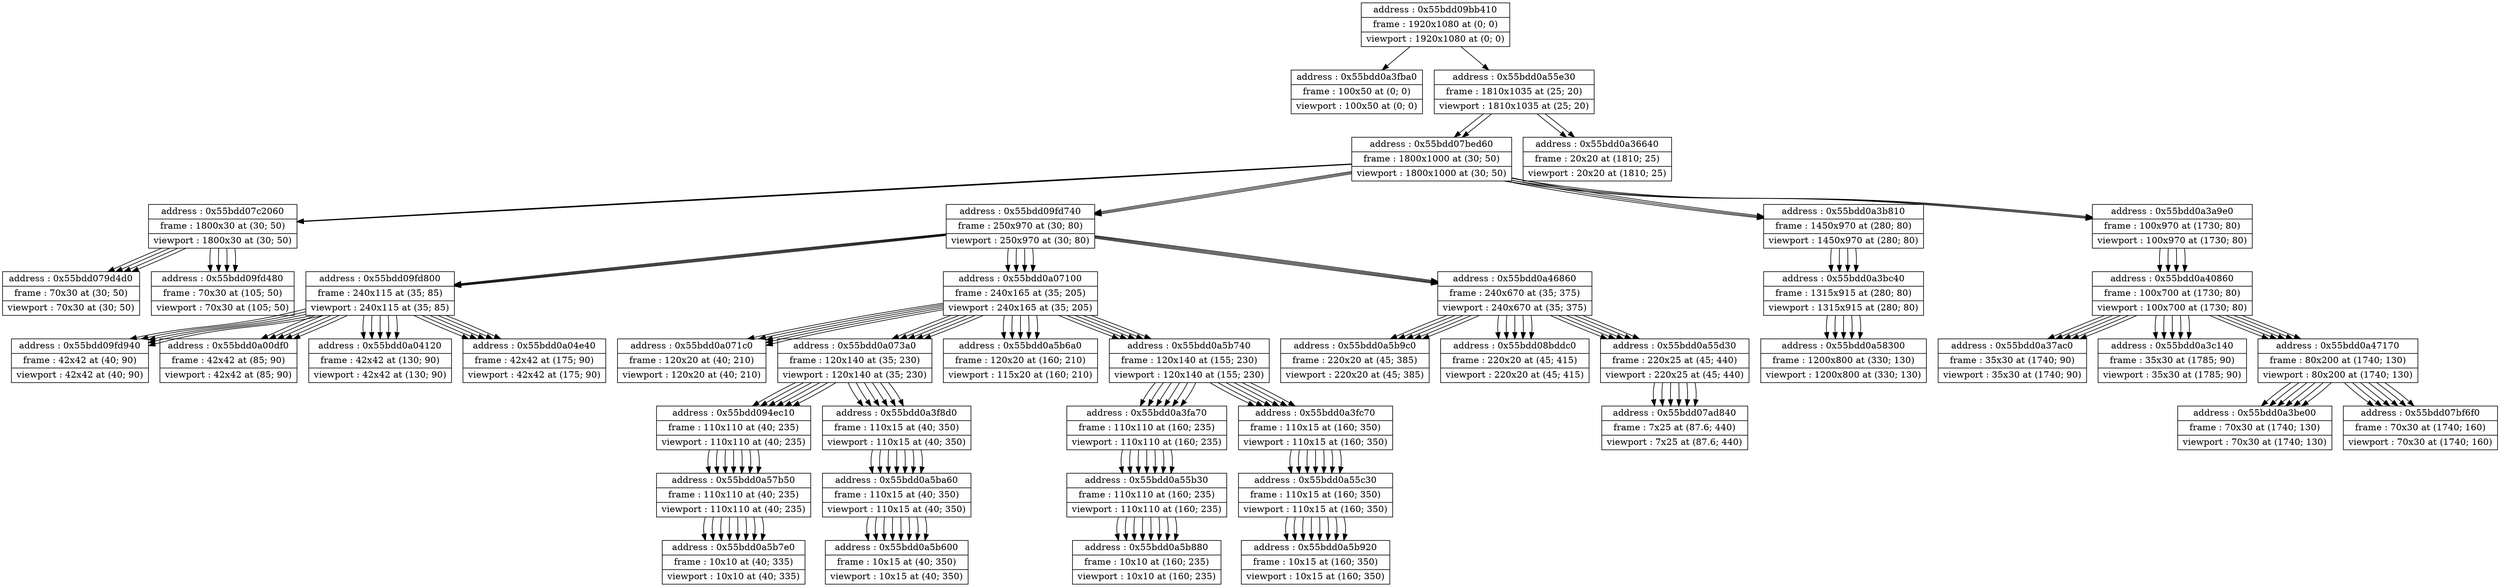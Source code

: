 digraph {
	node [shape=record]
	node0x55bdd0a3fba0 [label = "{address : 0x55bdd0a3fba0 |frame : 100x50 at (0; 0) |viewport : 100x50 at (0; 0)}"];

	node0x55bdd07bed60 [label = "{address : 0x55bdd07bed60 |frame : 1800x1000 at (30; 50) |viewport : 1800x1000 at (30; 50)}"];

	 node0x55bdd07bed60 -> node0x55bdd07c2060 [color=black];
	node0x55bdd07c2060 [label = "{address : 0x55bdd07c2060 |frame : 1800x30 at (30; 50) |viewport : 1800x30 at (30; 50)}"];

	 node0x55bdd07c2060 -> node0x55bdd079d4d0 [color=black];
	node0x55bdd079d4d0 [label = "{address : 0x55bdd079d4d0 |frame : 70x30 at (30; 50) |viewport : 70x30 at (30; 50)}"];

	 node0x55bdd07c2060 -> node0x55bdd09fd480 [color=black];
	node0x55bdd09fd480 [label = "{address : 0x55bdd09fd480 |frame : 70x30 at (105; 50) |viewport : 70x30 at (105; 50)}"];

	 node0x55bdd07bed60 -> node0x55bdd09fd740 [color=black];
	node0x55bdd09fd740 [label = "{address : 0x55bdd09fd740 |frame : 250x970 at (30; 80) |viewport : 250x970 at (30; 80)}"];

	 node0x55bdd09fd740 -> node0x55bdd09fd800 [color=black];
	node0x55bdd09fd800 [label = "{address : 0x55bdd09fd800 |frame : 240x115 at (35; 85) |viewport : 240x115 at (35; 85)}"];

	 node0x55bdd09fd800 -> node0x55bdd09fd940 [color=black];
	node0x55bdd09fd940 [label = "{address : 0x55bdd09fd940 |frame : 42x42 at (40; 90) |viewport : 42x42 at (40; 90)}"];

	 node0x55bdd09fd800 -> node0x55bdd0a00df0 [color=black];
	node0x55bdd0a00df0 [label = "{address : 0x55bdd0a00df0 |frame : 42x42 at (85; 90) |viewport : 42x42 at (85; 90)}"];

	 node0x55bdd09fd800 -> node0x55bdd0a04120 [color=black];
	node0x55bdd0a04120 [label = "{address : 0x55bdd0a04120 |frame : 42x42 at (130; 90) |viewport : 42x42 at (130; 90)}"];

	 node0x55bdd09fd800 -> node0x55bdd0a04e40 [color=black];
	node0x55bdd0a04e40 [label = "{address : 0x55bdd0a04e40 |frame : 42x42 at (175; 90) |viewport : 42x42 at (175; 90)}"];

	 node0x55bdd09fd740 -> node0x55bdd0a07100 [color=black];
	node0x55bdd0a07100 [label = "{address : 0x55bdd0a07100 |frame : 240x165 at (35; 205) |viewport : 240x165 at (35; 205)}"];

	 node0x55bdd0a07100 -> node0x55bdd0a071c0 [color=black];
	node0x55bdd0a071c0 [label = "{address : 0x55bdd0a071c0 |frame : 120x20 at (40; 210) |viewport : 120x20 at (40; 210)}"];

	 node0x55bdd0a07100 -> node0x55bdd0a073a0 [color=black];
	node0x55bdd0a073a0 [label = "{address : 0x55bdd0a073a0 |frame : 120x140 at (35; 230) |viewport : 120x140 at (35; 230)}"];

	 node0x55bdd0a073a0 -> node0x55bdd094ec10 [color=black];
	node0x55bdd094ec10 [label = "{address : 0x55bdd094ec10 |frame : 110x110 at (40; 235) |viewport : 110x110 at (40; 235)}"];

	 node0x55bdd094ec10 -> node0x55bdd0a57b50 [color=black];
	node0x55bdd0a57b50 [label = "{address : 0x55bdd0a57b50 |frame : 110x110 at (40; 235) |viewport : 110x110 at (40; 235)}"];

	 node0x55bdd0a57b50 -> node0x55bdd0a5b7e0 [color=black];
	node0x55bdd0a5b7e0 [label = "{address : 0x55bdd0a5b7e0 |frame : 10x10 at (40; 335) |viewport : 10x10 at (40; 335)}"];

	 node0x55bdd0a073a0 -> node0x55bdd0a3f8d0 [color=black];
	node0x55bdd0a3f8d0 [label = "{address : 0x55bdd0a3f8d0 |frame : 110x15 at (40; 350) |viewport : 110x15 at (40; 350)}"];

	 node0x55bdd0a3f8d0 -> node0x55bdd0a5ba60 [color=black];
	node0x55bdd0a5ba60 [label = "{address : 0x55bdd0a5ba60 |frame : 110x15 at (40; 350) |viewport : 110x15 at (40; 350)}"];

	 node0x55bdd0a5ba60 -> node0x55bdd0a5b600 [color=black];
	node0x55bdd0a5b600 [label = "{address : 0x55bdd0a5b600 |frame : 10x15 at (40; 350) |viewport : 10x15 at (40; 350)}"];

	 node0x55bdd0a07100 -> node0x55bdd0a5b6a0 [color=black];
	node0x55bdd0a5b6a0 [label = "{address : 0x55bdd0a5b6a0 |frame : 120x20 at (160; 210) |viewport : 115x20 at (160; 210)}"];

	 node0x55bdd0a07100 -> node0x55bdd0a5b740 [color=black];
	node0x55bdd0a5b740 [label = "{address : 0x55bdd0a5b740 |frame : 120x140 at (155; 230) |viewport : 120x140 at (155; 230)}"];

	 node0x55bdd0a5b740 -> node0x55bdd0a3fa70 [color=black];
	node0x55bdd0a3fa70 [label = "{address : 0x55bdd0a3fa70 |frame : 110x110 at (160; 235) |viewport : 110x110 at (160; 235)}"];

	 node0x55bdd0a3fa70 -> node0x55bdd0a55b30 [color=black];
	node0x55bdd0a55b30 [label = "{address : 0x55bdd0a55b30 |frame : 110x110 at (160; 235) |viewport : 110x110 at (160; 235)}"];

	 node0x55bdd0a55b30 -> node0x55bdd0a5b880 [color=black];
	node0x55bdd0a5b880 [label = "{address : 0x55bdd0a5b880 |frame : 10x10 at (160; 235) |viewport : 10x10 at (160; 235)}"];

	 node0x55bdd0a5b740 -> node0x55bdd0a3fc70 [color=black];
	node0x55bdd0a3fc70 [label = "{address : 0x55bdd0a3fc70 |frame : 110x15 at (160; 350) |viewport : 110x15 at (160; 350)}"];

	 node0x55bdd0a3fc70 -> node0x55bdd0a55c30 [color=black];
	node0x55bdd0a55c30 [label = "{address : 0x55bdd0a55c30 |frame : 110x15 at (160; 350) |viewport : 110x15 at (160; 350)}"];

	 node0x55bdd0a55c30 -> node0x55bdd0a5b920 [color=black];
	node0x55bdd0a5b920 [label = "{address : 0x55bdd0a5b920 |frame : 10x15 at (160; 350) |viewport : 10x15 at (160; 350)}"];

	 node0x55bdd09fd740 -> node0x55bdd0a46860 [color=black];
	node0x55bdd0a46860 [label = "{address : 0x55bdd0a46860 |frame : 240x670 at (35; 375) |viewport : 240x670 at (35; 375)}"];

	 node0x55bdd0a46860 -> node0x55bdd0a5b9c0 [color=black];
	node0x55bdd0a5b9c0 [label = "{address : 0x55bdd0a5b9c0 |frame : 220x20 at (45; 385) |viewport : 220x20 at (45; 385)}"];

	 node0x55bdd0a46860 -> node0x55bdd08bddc0 [color=black];
	node0x55bdd08bddc0 [label = "{address : 0x55bdd08bddc0 |frame : 220x20 at (45; 415) |viewport : 220x20 at (45; 415)}"];

	 node0x55bdd0a46860 -> node0x55bdd0a55d30 [color=black];
	node0x55bdd0a55d30 [label = "{address : 0x55bdd0a55d30 |frame : 220x25 at (45; 440) |viewport : 220x25 at (45; 440)}"];

	 node0x55bdd0a55d30 -> node0x55bdd07ad840 [color=black];
	node0x55bdd07ad840 [label = "{address : 0x55bdd07ad840 |frame : 7x25 at (87.6; 440) |viewport : 7x25 at (87.6; 440)}"];

	 node0x55bdd07bed60 -> node0x55bdd0a3b810 [color=black];
	node0x55bdd0a3b810 [label = "{address : 0x55bdd0a3b810 |frame : 1450x970 at (280; 80) |viewport : 1450x970 at (280; 80)}"];

	 node0x55bdd0a3b810 -> node0x55bdd0a3bc40 [color=black];
	node0x55bdd0a3bc40 [label = "{address : 0x55bdd0a3bc40 |frame : 1315x915 at (280; 80) |viewport : 1315x915 at (280; 80)}"];

	 node0x55bdd0a3bc40 -> node0x55bdd0a58300 [color=black];
	node0x55bdd0a58300 [label = "{address : 0x55bdd0a58300 |frame : 1200x800 at (330; 130) |viewport : 1200x800 at (330; 130)}"];

	 node0x55bdd07bed60 -> node0x55bdd0a3a9e0 [color=black];
	node0x55bdd0a3a9e0 [label = "{address : 0x55bdd0a3a9e0 |frame : 100x970 at (1730; 80) |viewport : 100x970 at (1730; 80)}"];

	 node0x55bdd0a3a9e0 -> node0x55bdd0a40860 [color=black];
	node0x55bdd0a40860 [label = "{address : 0x55bdd0a40860 |frame : 100x700 at (1730; 80) |viewport : 100x700 at (1730; 80)}"];

	 node0x55bdd0a40860 -> node0x55bdd0a37ac0 [color=black];
	node0x55bdd0a37ac0 [label = "{address : 0x55bdd0a37ac0 |frame : 35x30 at (1740; 90) |viewport : 35x30 at (1740; 90)}"];

	 node0x55bdd0a40860 -> node0x55bdd0a3c140 [color=black];
	node0x55bdd0a3c140 [label = "{address : 0x55bdd0a3c140 |frame : 35x30 at (1785; 90) |viewport : 35x30 at (1785; 90)}"];

	 node0x55bdd0a40860 -> node0x55bdd0a47170 [color=black];
	node0x55bdd0a47170 [label = "{address : 0x55bdd0a47170 |frame : 80x200 at (1740; 130) |viewport : 80x200 at (1740; 130)}"];

	 node0x55bdd0a47170 -> node0x55bdd0a3be00 [color=black];
	node0x55bdd0a3be00 [label = "{address : 0x55bdd0a3be00 |frame : 70x30 at (1740; 130) |viewport : 70x30 at (1740; 130)}"];

	 node0x55bdd0a47170 -> node0x55bdd07bf6f0 [color=black];
	node0x55bdd07bf6f0 [label = "{address : 0x55bdd07bf6f0 |frame : 70x30 at (1740; 160) |viewport : 70x30 at (1740; 160)}"];

	node0x55bdd0a3a9e0 [label = "{address : 0x55bdd0a3a9e0 |frame : 100x970 at (1730; 80) |viewport : 100x970 at (1730; 80)}"];

	 node0x55bdd0a3a9e0 -> node0x55bdd0a40860 [color=black];
	node0x55bdd0a40860 [label = "{address : 0x55bdd0a40860 |frame : 100x700 at (1730; 80) |viewport : 100x700 at (1730; 80)}"];

	 node0x55bdd0a40860 -> node0x55bdd0a37ac0 [color=black];
	node0x55bdd0a37ac0 [label = "{address : 0x55bdd0a37ac0 |frame : 35x30 at (1740; 90) |viewport : 35x30 at (1740; 90)}"];

	 node0x55bdd0a40860 -> node0x55bdd0a3c140 [color=black];
	node0x55bdd0a3c140 [label = "{address : 0x55bdd0a3c140 |frame : 35x30 at (1785; 90) |viewport : 35x30 at (1785; 90)}"];

	 node0x55bdd0a40860 -> node0x55bdd0a47170 [color=black];
	node0x55bdd0a47170 [label = "{address : 0x55bdd0a47170 |frame : 80x200 at (1740; 130) |viewport : 80x200 at (1740; 130)}"];

	 node0x55bdd0a47170 -> node0x55bdd0a3be00 [color=black];
	node0x55bdd0a3be00 [label = "{address : 0x55bdd0a3be00 |frame : 70x30 at (1740; 130) |viewport : 70x30 at (1740; 130)}"];

	 node0x55bdd0a47170 -> node0x55bdd07bf6f0 [color=black];
	node0x55bdd07bf6f0 [label = "{address : 0x55bdd07bf6f0 |frame : 70x30 at (1740; 160) |viewport : 70x30 at (1740; 160)}"];

	node0x55bdd0a40860 [label = "{address : 0x55bdd0a40860 |frame : 100x700 at (1730; 80) |viewport : 100x700 at (1730; 80)}"];

	 node0x55bdd0a40860 -> node0x55bdd0a37ac0 [color=black];
	node0x55bdd0a37ac0 [label = "{address : 0x55bdd0a37ac0 |frame : 35x30 at (1740; 90) |viewport : 35x30 at (1740; 90)}"];

	 node0x55bdd0a40860 -> node0x55bdd0a3c140 [color=black];
	node0x55bdd0a3c140 [label = "{address : 0x55bdd0a3c140 |frame : 35x30 at (1785; 90) |viewport : 35x30 at (1785; 90)}"];

	 node0x55bdd0a40860 -> node0x55bdd0a47170 [color=black];
	node0x55bdd0a47170 [label = "{address : 0x55bdd0a47170 |frame : 80x200 at (1740; 130) |viewport : 80x200 at (1740; 130)}"];

	 node0x55bdd0a47170 -> node0x55bdd0a3be00 [color=black];
	node0x55bdd0a3be00 [label = "{address : 0x55bdd0a3be00 |frame : 70x30 at (1740; 130) |viewport : 70x30 at (1740; 130)}"];

	 node0x55bdd0a47170 -> node0x55bdd07bf6f0 [color=black];
	node0x55bdd07bf6f0 [label = "{address : 0x55bdd07bf6f0 |frame : 70x30 at (1740; 160) |viewport : 70x30 at (1740; 160)}"];

	node0x55bdd07bf6f0 [label = "{address : 0x55bdd07bf6f0 |frame : 70x30 at (1740; 160) |viewport : 70x30 at (1740; 160)}"];

	node0x55bdd0a3be00 [label = "{address : 0x55bdd0a3be00 |frame : 70x30 at (1740; 130) |viewport : 70x30 at (1740; 130)}"];

	node0x55bdd0a47170 [label = "{address : 0x55bdd0a47170 |frame : 80x200 at (1740; 130) |viewport : 80x200 at (1740; 130)}"];

	 node0x55bdd0a47170 -> node0x55bdd0a3be00 [color=black];
	node0x55bdd0a3be00 [label = "{address : 0x55bdd0a3be00 |frame : 70x30 at (1740; 130) |viewport : 70x30 at (1740; 130)}"];

	 node0x55bdd0a47170 -> node0x55bdd07bf6f0 [color=black];
	node0x55bdd07bf6f0 [label = "{address : 0x55bdd07bf6f0 |frame : 70x30 at (1740; 160) |viewport : 70x30 at (1740; 160)}"];

	node0x55bdd0a3c140 [label = "{address : 0x55bdd0a3c140 |frame : 35x30 at (1785; 90) |viewport : 35x30 at (1785; 90)}"];

	node0x55bdd09fd740 [label = "{address : 0x55bdd09fd740 |frame : 250x970 at (30; 80) |viewport : 250x970 at (30; 80)}"];

	 node0x55bdd09fd740 -> node0x55bdd09fd800 [color=black];
	node0x55bdd09fd800 [label = "{address : 0x55bdd09fd800 |frame : 240x115 at (35; 85) |viewport : 240x115 at (35; 85)}"];

	 node0x55bdd09fd800 -> node0x55bdd09fd940 [color=black];
	node0x55bdd09fd940 [label = "{address : 0x55bdd09fd940 |frame : 42x42 at (40; 90) |viewport : 42x42 at (40; 90)}"];

	 node0x55bdd09fd800 -> node0x55bdd0a00df0 [color=black];
	node0x55bdd0a00df0 [label = "{address : 0x55bdd0a00df0 |frame : 42x42 at (85; 90) |viewport : 42x42 at (85; 90)}"];

	 node0x55bdd09fd800 -> node0x55bdd0a04120 [color=black];
	node0x55bdd0a04120 [label = "{address : 0x55bdd0a04120 |frame : 42x42 at (130; 90) |viewport : 42x42 at (130; 90)}"];

	 node0x55bdd09fd800 -> node0x55bdd0a04e40 [color=black];
	node0x55bdd0a04e40 [label = "{address : 0x55bdd0a04e40 |frame : 42x42 at (175; 90) |viewport : 42x42 at (175; 90)}"];

	 node0x55bdd09fd740 -> node0x55bdd0a07100 [color=black];
	node0x55bdd0a07100 [label = "{address : 0x55bdd0a07100 |frame : 240x165 at (35; 205) |viewport : 240x165 at (35; 205)}"];

	 node0x55bdd0a07100 -> node0x55bdd0a071c0 [color=black];
	node0x55bdd0a071c0 [label = "{address : 0x55bdd0a071c0 |frame : 120x20 at (40; 210) |viewport : 120x20 at (40; 210)}"];

	 node0x55bdd0a07100 -> node0x55bdd0a073a0 [color=black];
	node0x55bdd0a073a0 [label = "{address : 0x55bdd0a073a0 |frame : 120x140 at (35; 230) |viewport : 120x140 at (35; 230)}"];

	 node0x55bdd0a073a0 -> node0x55bdd094ec10 [color=black];
	node0x55bdd094ec10 [label = "{address : 0x55bdd094ec10 |frame : 110x110 at (40; 235) |viewport : 110x110 at (40; 235)}"];

	 node0x55bdd094ec10 -> node0x55bdd0a57b50 [color=black];
	node0x55bdd0a57b50 [label = "{address : 0x55bdd0a57b50 |frame : 110x110 at (40; 235) |viewport : 110x110 at (40; 235)}"];

	 node0x55bdd0a57b50 -> node0x55bdd0a5b7e0 [color=black];
	node0x55bdd0a5b7e0 [label = "{address : 0x55bdd0a5b7e0 |frame : 10x10 at (40; 335) |viewport : 10x10 at (40; 335)}"];

	 node0x55bdd0a073a0 -> node0x55bdd0a3f8d0 [color=black];
	node0x55bdd0a3f8d0 [label = "{address : 0x55bdd0a3f8d0 |frame : 110x15 at (40; 350) |viewport : 110x15 at (40; 350)}"];

	 node0x55bdd0a3f8d0 -> node0x55bdd0a5ba60 [color=black];
	node0x55bdd0a5ba60 [label = "{address : 0x55bdd0a5ba60 |frame : 110x15 at (40; 350) |viewport : 110x15 at (40; 350)}"];

	 node0x55bdd0a5ba60 -> node0x55bdd0a5b600 [color=black];
	node0x55bdd0a5b600 [label = "{address : 0x55bdd0a5b600 |frame : 10x15 at (40; 350) |viewport : 10x15 at (40; 350)}"];

	 node0x55bdd0a07100 -> node0x55bdd0a5b6a0 [color=black];
	node0x55bdd0a5b6a0 [label = "{address : 0x55bdd0a5b6a0 |frame : 120x20 at (160; 210) |viewport : 115x20 at (160; 210)}"];

	 node0x55bdd0a07100 -> node0x55bdd0a5b740 [color=black];
	node0x55bdd0a5b740 [label = "{address : 0x55bdd0a5b740 |frame : 120x140 at (155; 230) |viewport : 120x140 at (155; 230)}"];

	 node0x55bdd0a5b740 -> node0x55bdd0a3fa70 [color=black];
	node0x55bdd0a3fa70 [label = "{address : 0x55bdd0a3fa70 |frame : 110x110 at (160; 235) |viewport : 110x110 at (160; 235)}"];

	 node0x55bdd0a3fa70 -> node0x55bdd0a55b30 [color=black];
	node0x55bdd0a55b30 [label = "{address : 0x55bdd0a55b30 |frame : 110x110 at (160; 235) |viewport : 110x110 at (160; 235)}"];

	 node0x55bdd0a55b30 -> node0x55bdd0a5b880 [color=black];
	node0x55bdd0a5b880 [label = "{address : 0x55bdd0a5b880 |frame : 10x10 at (160; 235) |viewport : 10x10 at (160; 235)}"];

	 node0x55bdd0a5b740 -> node0x55bdd0a3fc70 [color=black];
	node0x55bdd0a3fc70 [label = "{address : 0x55bdd0a3fc70 |frame : 110x15 at (160; 350) |viewport : 110x15 at (160; 350)}"];

	 node0x55bdd0a3fc70 -> node0x55bdd0a55c30 [color=black];
	node0x55bdd0a55c30 [label = "{address : 0x55bdd0a55c30 |frame : 110x15 at (160; 350) |viewport : 110x15 at (160; 350)}"];

	 node0x55bdd0a55c30 -> node0x55bdd0a5b920 [color=black];
	node0x55bdd0a5b920 [label = "{address : 0x55bdd0a5b920 |frame : 10x15 at (160; 350) |viewport : 10x15 at (160; 350)}"];

	 node0x55bdd09fd740 -> node0x55bdd0a46860 [color=black];
	node0x55bdd0a46860 [label = "{address : 0x55bdd0a46860 |frame : 240x670 at (35; 375) |viewport : 240x670 at (35; 375)}"];

	 node0x55bdd0a46860 -> node0x55bdd0a5b9c0 [color=black];
	node0x55bdd0a5b9c0 [label = "{address : 0x55bdd0a5b9c0 |frame : 220x20 at (45; 385) |viewport : 220x20 at (45; 385)}"];

	 node0x55bdd0a46860 -> node0x55bdd08bddc0 [color=black];
	node0x55bdd08bddc0 [label = "{address : 0x55bdd08bddc0 |frame : 220x20 at (45; 415) |viewport : 220x20 at (45; 415)}"];

	 node0x55bdd0a46860 -> node0x55bdd0a55d30 [color=black];
	node0x55bdd0a55d30 [label = "{address : 0x55bdd0a55d30 |frame : 220x25 at (45; 440) |viewport : 220x25 at (45; 440)}"];

	 node0x55bdd0a55d30 -> node0x55bdd07ad840 [color=black];
	node0x55bdd07ad840 [label = "{address : 0x55bdd07ad840 |frame : 7x25 at (87.6; 440) |viewport : 7x25 at (87.6; 440)}"];

	node0x55bdd0a36640 [label = "{address : 0x55bdd0a36640 |frame : 20x20 at (1810; 25) |viewport : 20x20 at (1810; 25)}"];

	node0x55bdd0a46860 [label = "{address : 0x55bdd0a46860 |frame : 240x670 at (35; 375) |viewport : 240x670 at (35; 375)}"];

	 node0x55bdd0a46860 -> node0x55bdd0a5b9c0 [color=black];
	node0x55bdd0a5b9c0 [label = "{address : 0x55bdd0a5b9c0 |frame : 220x20 at (45; 385) |viewport : 220x20 at (45; 385)}"];

	 node0x55bdd0a46860 -> node0x55bdd08bddc0 [color=black];
	node0x55bdd08bddc0 [label = "{address : 0x55bdd08bddc0 |frame : 220x20 at (45; 415) |viewport : 220x20 at (45; 415)}"];

	 node0x55bdd0a46860 -> node0x55bdd0a55d30 [color=black];
	node0x55bdd0a55d30 [label = "{address : 0x55bdd0a55d30 |frame : 220x25 at (45; 440) |viewport : 220x25 at (45; 440)}"];

	 node0x55bdd0a55d30 -> node0x55bdd07ad840 [color=black];
	node0x55bdd07ad840 [label = "{address : 0x55bdd07ad840 |frame : 7x25 at (87.6; 440) |viewport : 7x25 at (87.6; 440)}"];

	node0x55bdd0a55d30 [label = "{address : 0x55bdd0a55d30 |frame : 220x25 at (45; 440) |viewport : 220x25 at (45; 440)}"];

	 node0x55bdd0a55d30 -> node0x55bdd07ad840 [color=black];
	node0x55bdd07ad840 [label = "{address : 0x55bdd07ad840 |frame : 7x25 at (87.6; 440) |viewport : 7x25 at (87.6; 440)}"];

	node0x55bdd094ec10 [label = "{address : 0x55bdd094ec10 |frame : 110x110 at (40; 235) |viewport : 110x110 at (40; 235)}"];

	 node0x55bdd094ec10 -> node0x55bdd0a57b50 [color=black];
	node0x55bdd0a57b50 [label = "{address : 0x55bdd0a57b50 |frame : 110x110 at (40; 235) |viewport : 110x110 at (40; 235)}"];

	 node0x55bdd0a57b50 -> node0x55bdd0a5b7e0 [color=black];
	node0x55bdd0a5b7e0 [label = "{address : 0x55bdd0a5b7e0 |frame : 10x10 at (40; 335) |viewport : 10x10 at (40; 335)}"];

	node0x55bdd0a3bc40 [label = "{address : 0x55bdd0a3bc40 |frame : 1315x915 at (280; 80) |viewport : 1315x915 at (280; 80)}"];

	 node0x55bdd0a3bc40 -> node0x55bdd0a58300 [color=black];
	node0x55bdd0a58300 [label = "{address : 0x55bdd0a58300 |frame : 1200x800 at (330; 130) |viewport : 1200x800 at (330; 130)}"];

	node0x55bdd0a5b920 [label = "{address : 0x55bdd0a5b920 |frame : 10x15 at (160; 350) |viewport : 10x15 at (160; 350)}"];

	node0x55bdd0a5b7e0 [label = "{address : 0x55bdd0a5b7e0 |frame : 10x10 at (40; 335) |viewport : 10x10 at (40; 335)}"];

	node0x55bdd0a37ac0 [label = "{address : 0x55bdd0a37ac0 |frame : 35x30 at (1740; 90) |viewport : 35x30 at (1740; 90)}"];

	node0x55bdd0a57b50 [label = "{address : 0x55bdd0a57b50 |frame : 110x110 at (40; 235) |viewport : 110x110 at (40; 235)}"];

	 node0x55bdd0a57b50 -> node0x55bdd0a5b7e0 [color=black];
	node0x55bdd0a5b7e0 [label = "{address : 0x55bdd0a5b7e0 |frame : 10x10 at (40; 335) |viewport : 10x10 at (40; 335)}"];

	node0x55bdd0a00df0 [label = "{address : 0x55bdd0a00df0 |frame : 42x42 at (85; 90) |viewport : 42x42 at (85; 90)}"];

	node0x55bdd0a04e40 [label = "{address : 0x55bdd0a04e40 |frame : 42x42 at (175; 90) |viewport : 42x42 at (175; 90)}"];

	node0x55bdd07c2060 [label = "{address : 0x55bdd07c2060 |frame : 1800x30 at (30; 50) |viewport : 1800x30 at (30; 50)}"];

	 node0x55bdd07c2060 -> node0x55bdd079d4d0 [color=black];
	node0x55bdd079d4d0 [label = "{address : 0x55bdd079d4d0 |frame : 70x30 at (30; 50) |viewport : 70x30 at (30; 50)}"];

	 node0x55bdd07c2060 -> node0x55bdd09fd480 [color=black];
	node0x55bdd09fd480 [label = "{address : 0x55bdd09fd480 |frame : 70x30 at (105; 50) |viewport : 70x30 at (105; 50)}"];

	node0x55bdd0a5b9c0 [label = "{address : 0x55bdd0a5b9c0 |frame : 220x20 at (45; 385) |viewport : 220x20 at (45; 385)}"];

	node0x55bdd09fd940 [label = "{address : 0x55bdd09fd940 |frame : 42x42 at (40; 90) |viewport : 42x42 at (40; 90)}"];

	node0x55bdd0a5b600 [label = "{address : 0x55bdd0a5b600 |frame : 10x15 at (40; 350) |viewport : 10x15 at (40; 350)}"];

	node0x55bdd09fd480 [label = "{address : 0x55bdd09fd480 |frame : 70x30 at (105; 50) |viewport : 70x30 at (105; 50)}"];

	node0x55bdd0a3f8d0 [label = "{address : 0x55bdd0a3f8d0 |frame : 110x15 at (40; 350) |viewport : 110x15 at (40; 350)}"];

	 node0x55bdd0a3f8d0 -> node0x55bdd0a5ba60 [color=black];
	node0x55bdd0a5ba60 [label = "{address : 0x55bdd0a5ba60 |frame : 110x15 at (40; 350) |viewport : 110x15 at (40; 350)}"];

	 node0x55bdd0a5ba60 -> node0x55bdd0a5b600 [color=black];
	node0x55bdd0a5b600 [label = "{address : 0x55bdd0a5b600 |frame : 10x15 at (40; 350) |viewport : 10x15 at (40; 350)}"];

	node0x55bdd09fd800 [label = "{address : 0x55bdd09fd800 |frame : 240x115 at (35; 85) |viewport : 240x115 at (35; 85)}"];

	 node0x55bdd09fd800 -> node0x55bdd09fd940 [color=black];
	node0x55bdd09fd940 [label = "{address : 0x55bdd09fd940 |frame : 42x42 at (40; 90) |viewport : 42x42 at (40; 90)}"];

	 node0x55bdd09fd800 -> node0x55bdd0a00df0 [color=black];
	node0x55bdd0a00df0 [label = "{address : 0x55bdd0a00df0 |frame : 42x42 at (85; 90) |viewport : 42x42 at (85; 90)}"];

	 node0x55bdd09fd800 -> node0x55bdd0a04120 [color=black];
	node0x55bdd0a04120 [label = "{address : 0x55bdd0a04120 |frame : 42x42 at (130; 90) |viewport : 42x42 at (130; 90)}"];

	 node0x55bdd09fd800 -> node0x55bdd0a04e40 [color=black];
	node0x55bdd0a04e40 [label = "{address : 0x55bdd0a04e40 |frame : 42x42 at (175; 90) |viewport : 42x42 at (175; 90)}"];

	node0x55bdd0a5b880 [label = "{address : 0x55bdd0a5b880 |frame : 10x10 at (160; 235) |viewport : 10x10 at (160; 235)}"];

	node0x55bdd0a3fc70 [label = "{address : 0x55bdd0a3fc70 |frame : 110x15 at (160; 350) |viewport : 110x15 at (160; 350)}"];

	 node0x55bdd0a3fc70 -> node0x55bdd0a55c30 [color=black];
	node0x55bdd0a55c30 [label = "{address : 0x55bdd0a55c30 |frame : 110x15 at (160; 350) |viewport : 110x15 at (160; 350)}"];

	 node0x55bdd0a55c30 -> node0x55bdd0a5b920 [color=black];
	node0x55bdd0a5b920 [label = "{address : 0x55bdd0a5b920 |frame : 10x15 at (160; 350) |viewport : 10x15 at (160; 350)}"];

	node0x55bdd09bb410 [label = "{address : 0x55bdd09bb410 |frame : 1920x1080 at (0; 0) |viewport : 1920x1080 at (0; 0)}"];

	 node0x55bdd09bb410 -> node0x55bdd0a55e30 [color=black];
	node0x55bdd0a55e30 [label = "{address : 0x55bdd0a55e30 |frame : 1810x1035 at (25; 20) |viewport : 1810x1035 at (25; 20)}"];

	 node0x55bdd0a55e30 -> node0x55bdd07bed60 [color=black];
	node0x55bdd07bed60 [label = "{address : 0x55bdd07bed60 |frame : 1800x1000 at (30; 50) |viewport : 1800x1000 at (30; 50)}"];

	 node0x55bdd07bed60 -> node0x55bdd07c2060 [color=black];
	node0x55bdd07c2060 [label = "{address : 0x55bdd07c2060 |frame : 1800x30 at (30; 50) |viewport : 1800x30 at (30; 50)}"];

	 node0x55bdd07c2060 -> node0x55bdd079d4d0 [color=black];
	node0x55bdd079d4d0 [label = "{address : 0x55bdd079d4d0 |frame : 70x30 at (30; 50) |viewport : 70x30 at (30; 50)}"];

	 node0x55bdd07c2060 -> node0x55bdd09fd480 [color=black];
	node0x55bdd09fd480 [label = "{address : 0x55bdd09fd480 |frame : 70x30 at (105; 50) |viewport : 70x30 at (105; 50)}"];

	 node0x55bdd07bed60 -> node0x55bdd09fd740 [color=black];
	node0x55bdd09fd740 [label = "{address : 0x55bdd09fd740 |frame : 250x970 at (30; 80) |viewport : 250x970 at (30; 80)}"];

	 node0x55bdd09fd740 -> node0x55bdd09fd800 [color=black];
	node0x55bdd09fd800 [label = "{address : 0x55bdd09fd800 |frame : 240x115 at (35; 85) |viewport : 240x115 at (35; 85)}"];

	 node0x55bdd09fd800 -> node0x55bdd09fd940 [color=black];
	node0x55bdd09fd940 [label = "{address : 0x55bdd09fd940 |frame : 42x42 at (40; 90) |viewport : 42x42 at (40; 90)}"];

	 node0x55bdd09fd800 -> node0x55bdd0a00df0 [color=black];
	node0x55bdd0a00df0 [label = "{address : 0x55bdd0a00df0 |frame : 42x42 at (85; 90) |viewport : 42x42 at (85; 90)}"];

	 node0x55bdd09fd800 -> node0x55bdd0a04120 [color=black];
	node0x55bdd0a04120 [label = "{address : 0x55bdd0a04120 |frame : 42x42 at (130; 90) |viewport : 42x42 at (130; 90)}"];

	 node0x55bdd09fd800 -> node0x55bdd0a04e40 [color=black];
	node0x55bdd0a04e40 [label = "{address : 0x55bdd0a04e40 |frame : 42x42 at (175; 90) |viewport : 42x42 at (175; 90)}"];

	 node0x55bdd09fd740 -> node0x55bdd0a07100 [color=black];
	node0x55bdd0a07100 [label = "{address : 0x55bdd0a07100 |frame : 240x165 at (35; 205) |viewport : 240x165 at (35; 205)}"];

	 node0x55bdd0a07100 -> node0x55bdd0a071c0 [color=black];
	node0x55bdd0a071c0 [label = "{address : 0x55bdd0a071c0 |frame : 120x20 at (40; 210) |viewport : 120x20 at (40; 210)}"];

	 node0x55bdd0a07100 -> node0x55bdd0a073a0 [color=black];
	node0x55bdd0a073a0 [label = "{address : 0x55bdd0a073a0 |frame : 120x140 at (35; 230) |viewport : 120x140 at (35; 230)}"];

	 node0x55bdd0a073a0 -> node0x55bdd094ec10 [color=black];
	node0x55bdd094ec10 [label = "{address : 0x55bdd094ec10 |frame : 110x110 at (40; 235) |viewport : 110x110 at (40; 235)}"];

	 node0x55bdd094ec10 -> node0x55bdd0a57b50 [color=black];
	node0x55bdd0a57b50 [label = "{address : 0x55bdd0a57b50 |frame : 110x110 at (40; 235) |viewport : 110x110 at (40; 235)}"];

	 node0x55bdd0a57b50 -> node0x55bdd0a5b7e0 [color=black];
	node0x55bdd0a5b7e0 [label = "{address : 0x55bdd0a5b7e0 |frame : 10x10 at (40; 335) |viewport : 10x10 at (40; 335)}"];

	 node0x55bdd0a073a0 -> node0x55bdd0a3f8d0 [color=black];
	node0x55bdd0a3f8d0 [label = "{address : 0x55bdd0a3f8d0 |frame : 110x15 at (40; 350) |viewport : 110x15 at (40; 350)}"];

	 node0x55bdd0a3f8d0 -> node0x55bdd0a5ba60 [color=black];
	node0x55bdd0a5ba60 [label = "{address : 0x55bdd0a5ba60 |frame : 110x15 at (40; 350) |viewport : 110x15 at (40; 350)}"];

	 node0x55bdd0a5ba60 -> node0x55bdd0a5b600 [color=black];
	node0x55bdd0a5b600 [label = "{address : 0x55bdd0a5b600 |frame : 10x15 at (40; 350) |viewport : 10x15 at (40; 350)}"];

	 node0x55bdd0a07100 -> node0x55bdd0a5b6a0 [color=black];
	node0x55bdd0a5b6a0 [label = "{address : 0x55bdd0a5b6a0 |frame : 120x20 at (160; 210) |viewport : 115x20 at (160; 210)}"];

	 node0x55bdd0a07100 -> node0x55bdd0a5b740 [color=black];
	node0x55bdd0a5b740 [label = "{address : 0x55bdd0a5b740 |frame : 120x140 at (155; 230) |viewport : 120x140 at (155; 230)}"];

	 node0x55bdd0a5b740 -> node0x55bdd0a3fa70 [color=black];
	node0x55bdd0a3fa70 [label = "{address : 0x55bdd0a3fa70 |frame : 110x110 at (160; 235) |viewport : 110x110 at (160; 235)}"];

	 node0x55bdd0a3fa70 -> node0x55bdd0a55b30 [color=black];
	node0x55bdd0a55b30 [label = "{address : 0x55bdd0a55b30 |frame : 110x110 at (160; 235) |viewport : 110x110 at (160; 235)}"];

	 node0x55bdd0a55b30 -> node0x55bdd0a5b880 [color=black];
	node0x55bdd0a5b880 [label = "{address : 0x55bdd0a5b880 |frame : 10x10 at (160; 235) |viewport : 10x10 at (160; 235)}"];

	 node0x55bdd0a5b740 -> node0x55bdd0a3fc70 [color=black];
	node0x55bdd0a3fc70 [label = "{address : 0x55bdd0a3fc70 |frame : 110x15 at (160; 350) |viewport : 110x15 at (160; 350)}"];

	 node0x55bdd0a3fc70 -> node0x55bdd0a55c30 [color=black];
	node0x55bdd0a55c30 [label = "{address : 0x55bdd0a55c30 |frame : 110x15 at (160; 350) |viewport : 110x15 at (160; 350)}"];

	 node0x55bdd0a55c30 -> node0x55bdd0a5b920 [color=black];
	node0x55bdd0a5b920 [label = "{address : 0x55bdd0a5b920 |frame : 10x15 at (160; 350) |viewport : 10x15 at (160; 350)}"];

	 node0x55bdd09fd740 -> node0x55bdd0a46860 [color=black];
	node0x55bdd0a46860 [label = "{address : 0x55bdd0a46860 |frame : 240x670 at (35; 375) |viewport : 240x670 at (35; 375)}"];

	 node0x55bdd0a46860 -> node0x55bdd0a5b9c0 [color=black];
	node0x55bdd0a5b9c0 [label = "{address : 0x55bdd0a5b9c0 |frame : 220x20 at (45; 385) |viewport : 220x20 at (45; 385)}"];

	 node0x55bdd0a46860 -> node0x55bdd08bddc0 [color=black];
	node0x55bdd08bddc0 [label = "{address : 0x55bdd08bddc0 |frame : 220x20 at (45; 415) |viewport : 220x20 at (45; 415)}"];

	 node0x55bdd0a46860 -> node0x55bdd0a55d30 [color=black];
	node0x55bdd0a55d30 [label = "{address : 0x55bdd0a55d30 |frame : 220x25 at (45; 440) |viewport : 220x25 at (45; 440)}"];

	 node0x55bdd0a55d30 -> node0x55bdd07ad840 [color=black];
	node0x55bdd07ad840 [label = "{address : 0x55bdd07ad840 |frame : 7x25 at (87.6; 440) |viewport : 7x25 at (87.6; 440)}"];

	 node0x55bdd07bed60 -> node0x55bdd0a3b810 [color=black];
	node0x55bdd0a3b810 [label = "{address : 0x55bdd0a3b810 |frame : 1450x970 at (280; 80) |viewport : 1450x970 at (280; 80)}"];

	 node0x55bdd0a3b810 -> node0x55bdd0a3bc40 [color=black];
	node0x55bdd0a3bc40 [label = "{address : 0x55bdd0a3bc40 |frame : 1315x915 at (280; 80) |viewport : 1315x915 at (280; 80)}"];

	 node0x55bdd0a3bc40 -> node0x55bdd0a58300 [color=black];
	node0x55bdd0a58300 [label = "{address : 0x55bdd0a58300 |frame : 1200x800 at (330; 130) |viewport : 1200x800 at (330; 130)}"];

	 node0x55bdd07bed60 -> node0x55bdd0a3a9e0 [color=black];
	node0x55bdd0a3a9e0 [label = "{address : 0x55bdd0a3a9e0 |frame : 100x970 at (1730; 80) |viewport : 100x970 at (1730; 80)}"];

	 node0x55bdd0a3a9e0 -> node0x55bdd0a40860 [color=black];
	node0x55bdd0a40860 [label = "{address : 0x55bdd0a40860 |frame : 100x700 at (1730; 80) |viewport : 100x700 at (1730; 80)}"];

	 node0x55bdd0a40860 -> node0x55bdd0a37ac0 [color=black];
	node0x55bdd0a37ac0 [label = "{address : 0x55bdd0a37ac0 |frame : 35x30 at (1740; 90) |viewport : 35x30 at (1740; 90)}"];

	 node0x55bdd0a40860 -> node0x55bdd0a3c140 [color=black];
	node0x55bdd0a3c140 [label = "{address : 0x55bdd0a3c140 |frame : 35x30 at (1785; 90) |viewport : 35x30 at (1785; 90)}"];

	 node0x55bdd0a40860 -> node0x55bdd0a47170 [color=black];
	node0x55bdd0a47170 [label = "{address : 0x55bdd0a47170 |frame : 80x200 at (1740; 130) |viewport : 80x200 at (1740; 130)}"];

	 node0x55bdd0a47170 -> node0x55bdd0a3be00 [color=black];
	node0x55bdd0a3be00 [label = "{address : 0x55bdd0a3be00 |frame : 70x30 at (1740; 130) |viewport : 70x30 at (1740; 130)}"];

	 node0x55bdd0a47170 -> node0x55bdd07bf6f0 [color=black];
	node0x55bdd07bf6f0 [label = "{address : 0x55bdd07bf6f0 |frame : 70x30 at (1740; 160) |viewport : 70x30 at (1740; 160)}"];

	 node0x55bdd0a55e30 -> node0x55bdd0a36640 [color=black];
	node0x55bdd0a36640 [label = "{address : 0x55bdd0a36640 |frame : 20x20 at (1810; 25) |viewport : 20x20 at (1810; 25)}"];

	 node0x55bdd09bb410 -> node0x55bdd0a3fba0 [color=black];
	node0x55bdd0a3fba0 [label = "{address : 0x55bdd0a3fba0 |frame : 100x50 at (0; 0) |viewport : 100x50 at (0; 0)}"];

	node0x55bdd07ad840 [label = "{address : 0x55bdd07ad840 |frame : 7x25 at (87.6; 440) |viewport : 7x25 at (87.6; 440)}"];

	node0x55bdd0a55e30 [label = "{address : 0x55bdd0a55e30 |frame : 1810x1035 at (25; 20) |viewport : 1810x1035 at (25; 20)}"];

	 node0x55bdd0a55e30 -> node0x55bdd07bed60 [color=black];
	node0x55bdd07bed60 [label = "{address : 0x55bdd07bed60 |frame : 1800x1000 at (30; 50) |viewport : 1800x1000 at (30; 50)}"];

	 node0x55bdd07bed60 -> node0x55bdd07c2060 [color=black];
	node0x55bdd07c2060 [label = "{address : 0x55bdd07c2060 |frame : 1800x30 at (30; 50) |viewport : 1800x30 at (30; 50)}"];

	 node0x55bdd07c2060 -> node0x55bdd079d4d0 [color=black];
	node0x55bdd079d4d0 [label = "{address : 0x55bdd079d4d0 |frame : 70x30 at (30; 50) |viewport : 70x30 at (30; 50)}"];

	 node0x55bdd07c2060 -> node0x55bdd09fd480 [color=black];
	node0x55bdd09fd480 [label = "{address : 0x55bdd09fd480 |frame : 70x30 at (105; 50) |viewport : 70x30 at (105; 50)}"];

	 node0x55bdd07bed60 -> node0x55bdd09fd740 [color=black];
	node0x55bdd09fd740 [label = "{address : 0x55bdd09fd740 |frame : 250x970 at (30; 80) |viewport : 250x970 at (30; 80)}"];

	 node0x55bdd09fd740 -> node0x55bdd09fd800 [color=black];
	node0x55bdd09fd800 [label = "{address : 0x55bdd09fd800 |frame : 240x115 at (35; 85) |viewport : 240x115 at (35; 85)}"];

	 node0x55bdd09fd800 -> node0x55bdd09fd940 [color=black];
	node0x55bdd09fd940 [label = "{address : 0x55bdd09fd940 |frame : 42x42 at (40; 90) |viewport : 42x42 at (40; 90)}"];

	 node0x55bdd09fd800 -> node0x55bdd0a00df0 [color=black];
	node0x55bdd0a00df0 [label = "{address : 0x55bdd0a00df0 |frame : 42x42 at (85; 90) |viewport : 42x42 at (85; 90)}"];

	 node0x55bdd09fd800 -> node0x55bdd0a04120 [color=black];
	node0x55bdd0a04120 [label = "{address : 0x55bdd0a04120 |frame : 42x42 at (130; 90) |viewport : 42x42 at (130; 90)}"];

	 node0x55bdd09fd800 -> node0x55bdd0a04e40 [color=black];
	node0x55bdd0a04e40 [label = "{address : 0x55bdd0a04e40 |frame : 42x42 at (175; 90) |viewport : 42x42 at (175; 90)}"];

	 node0x55bdd09fd740 -> node0x55bdd0a07100 [color=black];
	node0x55bdd0a07100 [label = "{address : 0x55bdd0a07100 |frame : 240x165 at (35; 205) |viewport : 240x165 at (35; 205)}"];

	 node0x55bdd0a07100 -> node0x55bdd0a071c0 [color=black];
	node0x55bdd0a071c0 [label = "{address : 0x55bdd0a071c0 |frame : 120x20 at (40; 210) |viewport : 120x20 at (40; 210)}"];

	 node0x55bdd0a07100 -> node0x55bdd0a073a0 [color=black];
	node0x55bdd0a073a0 [label = "{address : 0x55bdd0a073a0 |frame : 120x140 at (35; 230) |viewport : 120x140 at (35; 230)}"];

	 node0x55bdd0a073a0 -> node0x55bdd094ec10 [color=black];
	node0x55bdd094ec10 [label = "{address : 0x55bdd094ec10 |frame : 110x110 at (40; 235) |viewport : 110x110 at (40; 235)}"];

	 node0x55bdd094ec10 -> node0x55bdd0a57b50 [color=black];
	node0x55bdd0a57b50 [label = "{address : 0x55bdd0a57b50 |frame : 110x110 at (40; 235) |viewport : 110x110 at (40; 235)}"];

	 node0x55bdd0a57b50 -> node0x55bdd0a5b7e0 [color=black];
	node0x55bdd0a5b7e0 [label = "{address : 0x55bdd0a5b7e0 |frame : 10x10 at (40; 335) |viewport : 10x10 at (40; 335)}"];

	 node0x55bdd0a073a0 -> node0x55bdd0a3f8d0 [color=black];
	node0x55bdd0a3f8d0 [label = "{address : 0x55bdd0a3f8d0 |frame : 110x15 at (40; 350) |viewport : 110x15 at (40; 350)}"];

	 node0x55bdd0a3f8d0 -> node0x55bdd0a5ba60 [color=black];
	node0x55bdd0a5ba60 [label = "{address : 0x55bdd0a5ba60 |frame : 110x15 at (40; 350) |viewport : 110x15 at (40; 350)}"];

	 node0x55bdd0a5ba60 -> node0x55bdd0a5b600 [color=black];
	node0x55bdd0a5b600 [label = "{address : 0x55bdd0a5b600 |frame : 10x15 at (40; 350) |viewport : 10x15 at (40; 350)}"];

	 node0x55bdd0a07100 -> node0x55bdd0a5b6a0 [color=black];
	node0x55bdd0a5b6a0 [label = "{address : 0x55bdd0a5b6a0 |frame : 120x20 at (160; 210) |viewport : 115x20 at (160; 210)}"];

	 node0x55bdd0a07100 -> node0x55bdd0a5b740 [color=black];
	node0x55bdd0a5b740 [label = "{address : 0x55bdd0a5b740 |frame : 120x140 at (155; 230) |viewport : 120x140 at (155; 230)}"];

	 node0x55bdd0a5b740 -> node0x55bdd0a3fa70 [color=black];
	node0x55bdd0a3fa70 [label = "{address : 0x55bdd0a3fa70 |frame : 110x110 at (160; 235) |viewport : 110x110 at (160; 235)}"];

	 node0x55bdd0a3fa70 -> node0x55bdd0a55b30 [color=black];
	node0x55bdd0a55b30 [label = "{address : 0x55bdd0a55b30 |frame : 110x110 at (160; 235) |viewport : 110x110 at (160; 235)}"];

	 node0x55bdd0a55b30 -> node0x55bdd0a5b880 [color=black];
	node0x55bdd0a5b880 [label = "{address : 0x55bdd0a5b880 |frame : 10x10 at (160; 235) |viewport : 10x10 at (160; 235)}"];

	 node0x55bdd0a5b740 -> node0x55bdd0a3fc70 [color=black];
	node0x55bdd0a3fc70 [label = "{address : 0x55bdd0a3fc70 |frame : 110x15 at (160; 350) |viewport : 110x15 at (160; 350)}"];

	 node0x55bdd0a3fc70 -> node0x55bdd0a55c30 [color=black];
	node0x55bdd0a55c30 [label = "{address : 0x55bdd0a55c30 |frame : 110x15 at (160; 350) |viewport : 110x15 at (160; 350)}"];

	 node0x55bdd0a55c30 -> node0x55bdd0a5b920 [color=black];
	node0x55bdd0a5b920 [label = "{address : 0x55bdd0a5b920 |frame : 10x15 at (160; 350) |viewport : 10x15 at (160; 350)}"];

	 node0x55bdd09fd740 -> node0x55bdd0a46860 [color=black];
	node0x55bdd0a46860 [label = "{address : 0x55bdd0a46860 |frame : 240x670 at (35; 375) |viewport : 240x670 at (35; 375)}"];

	 node0x55bdd0a46860 -> node0x55bdd0a5b9c0 [color=black];
	node0x55bdd0a5b9c0 [label = "{address : 0x55bdd0a5b9c0 |frame : 220x20 at (45; 385) |viewport : 220x20 at (45; 385)}"];

	 node0x55bdd0a46860 -> node0x55bdd08bddc0 [color=black];
	node0x55bdd08bddc0 [label = "{address : 0x55bdd08bddc0 |frame : 220x20 at (45; 415) |viewport : 220x20 at (45; 415)}"];

	 node0x55bdd0a46860 -> node0x55bdd0a55d30 [color=black];
	node0x55bdd0a55d30 [label = "{address : 0x55bdd0a55d30 |frame : 220x25 at (45; 440) |viewport : 220x25 at (45; 440)}"];

	 node0x55bdd0a55d30 -> node0x55bdd07ad840 [color=black];
	node0x55bdd07ad840 [label = "{address : 0x55bdd07ad840 |frame : 7x25 at (87.6; 440) |viewport : 7x25 at (87.6; 440)}"];

	 node0x55bdd07bed60 -> node0x55bdd0a3b810 [color=black];
	node0x55bdd0a3b810 [label = "{address : 0x55bdd0a3b810 |frame : 1450x970 at (280; 80) |viewport : 1450x970 at (280; 80)}"];

	 node0x55bdd0a3b810 -> node0x55bdd0a3bc40 [color=black];
	node0x55bdd0a3bc40 [label = "{address : 0x55bdd0a3bc40 |frame : 1315x915 at (280; 80) |viewport : 1315x915 at (280; 80)}"];

	 node0x55bdd0a3bc40 -> node0x55bdd0a58300 [color=black];
	node0x55bdd0a58300 [label = "{address : 0x55bdd0a58300 |frame : 1200x800 at (330; 130) |viewport : 1200x800 at (330; 130)}"];

	 node0x55bdd07bed60 -> node0x55bdd0a3a9e0 [color=black];
	node0x55bdd0a3a9e0 [label = "{address : 0x55bdd0a3a9e0 |frame : 100x970 at (1730; 80) |viewport : 100x970 at (1730; 80)}"];

	 node0x55bdd0a3a9e0 -> node0x55bdd0a40860 [color=black];
	node0x55bdd0a40860 [label = "{address : 0x55bdd0a40860 |frame : 100x700 at (1730; 80) |viewport : 100x700 at (1730; 80)}"];

	 node0x55bdd0a40860 -> node0x55bdd0a37ac0 [color=black];
	node0x55bdd0a37ac0 [label = "{address : 0x55bdd0a37ac0 |frame : 35x30 at (1740; 90) |viewport : 35x30 at (1740; 90)}"];

	 node0x55bdd0a40860 -> node0x55bdd0a3c140 [color=black];
	node0x55bdd0a3c140 [label = "{address : 0x55bdd0a3c140 |frame : 35x30 at (1785; 90) |viewport : 35x30 at (1785; 90)}"];

	 node0x55bdd0a40860 -> node0x55bdd0a47170 [color=black];
	node0x55bdd0a47170 [label = "{address : 0x55bdd0a47170 |frame : 80x200 at (1740; 130) |viewport : 80x200 at (1740; 130)}"];

	 node0x55bdd0a47170 -> node0x55bdd0a3be00 [color=black];
	node0x55bdd0a3be00 [label = "{address : 0x55bdd0a3be00 |frame : 70x30 at (1740; 130) |viewport : 70x30 at (1740; 130)}"];

	 node0x55bdd0a47170 -> node0x55bdd07bf6f0 [color=black];
	node0x55bdd07bf6f0 [label = "{address : 0x55bdd07bf6f0 |frame : 70x30 at (1740; 160) |viewport : 70x30 at (1740; 160)}"];

	 node0x55bdd0a55e30 -> node0x55bdd0a36640 [color=black];
	node0x55bdd0a36640 [label = "{address : 0x55bdd0a36640 |frame : 20x20 at (1810; 25) |viewport : 20x20 at (1810; 25)}"];

	node0x55bdd0a04120 [label = "{address : 0x55bdd0a04120 |frame : 42x42 at (130; 90) |viewport : 42x42 at (130; 90)}"];

	node0x55bdd0a5ba60 [label = "{address : 0x55bdd0a5ba60 |frame : 110x15 at (40; 350) |viewport : 110x15 at (40; 350)}"];

	 node0x55bdd0a5ba60 -> node0x55bdd0a5b600 [color=black];
	node0x55bdd0a5b600 [label = "{address : 0x55bdd0a5b600 |frame : 10x15 at (40; 350) |viewport : 10x15 at (40; 350)}"];

	node0x55bdd0a073a0 [label = "{address : 0x55bdd0a073a0 |frame : 120x140 at (35; 230) |viewport : 120x140 at (35; 230)}"];

	 node0x55bdd0a073a0 -> node0x55bdd094ec10 [color=black];
	node0x55bdd094ec10 [label = "{address : 0x55bdd094ec10 |frame : 110x110 at (40; 235) |viewport : 110x110 at (40; 235)}"];

	 node0x55bdd094ec10 -> node0x55bdd0a57b50 [color=black];
	node0x55bdd0a57b50 [label = "{address : 0x55bdd0a57b50 |frame : 110x110 at (40; 235) |viewport : 110x110 at (40; 235)}"];

	 node0x55bdd0a57b50 -> node0x55bdd0a5b7e0 [color=black];
	node0x55bdd0a5b7e0 [label = "{address : 0x55bdd0a5b7e0 |frame : 10x10 at (40; 335) |viewport : 10x10 at (40; 335)}"];

	 node0x55bdd0a073a0 -> node0x55bdd0a3f8d0 [color=black];
	node0x55bdd0a3f8d0 [label = "{address : 0x55bdd0a3f8d0 |frame : 110x15 at (40; 350) |viewport : 110x15 at (40; 350)}"];

	 node0x55bdd0a3f8d0 -> node0x55bdd0a5ba60 [color=black];
	node0x55bdd0a5ba60 [label = "{address : 0x55bdd0a5ba60 |frame : 110x15 at (40; 350) |viewport : 110x15 at (40; 350)}"];

	 node0x55bdd0a5ba60 -> node0x55bdd0a5b600 [color=black];
	node0x55bdd0a5b600 [label = "{address : 0x55bdd0a5b600 |frame : 10x15 at (40; 350) |viewport : 10x15 at (40; 350)}"];

	node0x55bdd0a58300 [label = "{address : 0x55bdd0a58300 |frame : 1200x800 at (330; 130) |viewport : 1200x800 at (330; 130)}"];

	node0x55bdd0a07100 [label = "{address : 0x55bdd0a07100 |frame : 240x165 at (35; 205) |viewport : 240x165 at (35; 205)}"];

	 node0x55bdd0a07100 -> node0x55bdd0a071c0 [color=black];
	node0x55bdd0a071c0 [label = "{address : 0x55bdd0a071c0 |frame : 120x20 at (40; 210) |viewport : 120x20 at (40; 210)}"];

	 node0x55bdd0a07100 -> node0x55bdd0a073a0 [color=black];
	node0x55bdd0a073a0 [label = "{address : 0x55bdd0a073a0 |frame : 120x140 at (35; 230) |viewport : 120x140 at (35; 230)}"];

	 node0x55bdd0a073a0 -> node0x55bdd094ec10 [color=black];
	node0x55bdd094ec10 [label = "{address : 0x55bdd094ec10 |frame : 110x110 at (40; 235) |viewport : 110x110 at (40; 235)}"];

	 node0x55bdd094ec10 -> node0x55bdd0a57b50 [color=black];
	node0x55bdd0a57b50 [label = "{address : 0x55bdd0a57b50 |frame : 110x110 at (40; 235) |viewport : 110x110 at (40; 235)}"];

	 node0x55bdd0a57b50 -> node0x55bdd0a5b7e0 [color=black];
	node0x55bdd0a5b7e0 [label = "{address : 0x55bdd0a5b7e0 |frame : 10x10 at (40; 335) |viewport : 10x10 at (40; 335)}"];

	 node0x55bdd0a073a0 -> node0x55bdd0a3f8d0 [color=black];
	node0x55bdd0a3f8d0 [label = "{address : 0x55bdd0a3f8d0 |frame : 110x15 at (40; 350) |viewport : 110x15 at (40; 350)}"];

	 node0x55bdd0a3f8d0 -> node0x55bdd0a5ba60 [color=black];
	node0x55bdd0a5ba60 [label = "{address : 0x55bdd0a5ba60 |frame : 110x15 at (40; 350) |viewport : 110x15 at (40; 350)}"];

	 node0x55bdd0a5ba60 -> node0x55bdd0a5b600 [color=black];
	node0x55bdd0a5b600 [label = "{address : 0x55bdd0a5b600 |frame : 10x15 at (40; 350) |viewport : 10x15 at (40; 350)}"];

	 node0x55bdd0a07100 -> node0x55bdd0a5b6a0 [color=black];
	node0x55bdd0a5b6a0 [label = "{address : 0x55bdd0a5b6a0 |frame : 120x20 at (160; 210) |viewport : 115x20 at (160; 210)}"];

	 node0x55bdd0a07100 -> node0x55bdd0a5b740 [color=black];
	node0x55bdd0a5b740 [label = "{address : 0x55bdd0a5b740 |frame : 120x140 at (155; 230) |viewport : 120x140 at (155; 230)}"];

	 node0x55bdd0a5b740 -> node0x55bdd0a3fa70 [color=black];
	node0x55bdd0a3fa70 [label = "{address : 0x55bdd0a3fa70 |frame : 110x110 at (160; 235) |viewport : 110x110 at (160; 235)}"];

	 node0x55bdd0a3fa70 -> node0x55bdd0a55b30 [color=black];
	node0x55bdd0a55b30 [label = "{address : 0x55bdd0a55b30 |frame : 110x110 at (160; 235) |viewport : 110x110 at (160; 235)}"];

	 node0x55bdd0a55b30 -> node0x55bdd0a5b880 [color=black];
	node0x55bdd0a5b880 [label = "{address : 0x55bdd0a5b880 |frame : 10x10 at (160; 235) |viewport : 10x10 at (160; 235)}"];

	 node0x55bdd0a5b740 -> node0x55bdd0a3fc70 [color=black];
	node0x55bdd0a3fc70 [label = "{address : 0x55bdd0a3fc70 |frame : 110x15 at (160; 350) |viewport : 110x15 at (160; 350)}"];

	 node0x55bdd0a3fc70 -> node0x55bdd0a55c30 [color=black];
	node0x55bdd0a55c30 [label = "{address : 0x55bdd0a55c30 |frame : 110x15 at (160; 350) |viewport : 110x15 at (160; 350)}"];

	 node0x55bdd0a55c30 -> node0x55bdd0a5b920 [color=black];
	node0x55bdd0a5b920 [label = "{address : 0x55bdd0a5b920 |frame : 10x15 at (160; 350) |viewport : 10x15 at (160; 350)}"];

	node0x55bdd0a5b6a0 [label = "{address : 0x55bdd0a5b6a0 |frame : 120x20 at (160; 210) |viewport : 115x20 at (160; 210)}"];

	node0x55bdd0a071c0 [label = "{address : 0x55bdd0a071c0 |frame : 120x20 at (40; 210) |viewport : 120x20 at (40; 210)}"];

	node0x55bdd0a55b30 [label = "{address : 0x55bdd0a55b30 |frame : 110x110 at (160; 235) |viewport : 110x110 at (160; 235)}"];

	 node0x55bdd0a55b30 -> node0x55bdd0a5b880 [color=black];
	node0x55bdd0a5b880 [label = "{address : 0x55bdd0a5b880 |frame : 10x10 at (160; 235) |viewport : 10x10 at (160; 235)}"];

	node0x55bdd0a3b810 [label = "{address : 0x55bdd0a3b810 |frame : 1450x970 at (280; 80) |viewport : 1450x970 at (280; 80)}"];

	 node0x55bdd0a3b810 -> node0x55bdd0a3bc40 [color=black];
	node0x55bdd0a3bc40 [label = "{address : 0x55bdd0a3bc40 |frame : 1315x915 at (280; 80) |viewport : 1315x915 at (280; 80)}"];

	 node0x55bdd0a3bc40 -> node0x55bdd0a58300 [color=black];
	node0x55bdd0a58300 [label = "{address : 0x55bdd0a58300 |frame : 1200x800 at (330; 130) |viewport : 1200x800 at (330; 130)}"];

	node0x55bdd079d4d0 [label = "{address : 0x55bdd079d4d0 |frame : 70x30 at (30; 50) |viewport : 70x30 at (30; 50)}"];

	node0x55bdd0a3fa70 [label = "{address : 0x55bdd0a3fa70 |frame : 110x110 at (160; 235) |viewport : 110x110 at (160; 235)}"];

	 node0x55bdd0a3fa70 -> node0x55bdd0a55b30 [color=black];
	node0x55bdd0a55b30 [label = "{address : 0x55bdd0a55b30 |frame : 110x110 at (160; 235) |viewport : 110x110 at (160; 235)}"];

	 node0x55bdd0a55b30 -> node0x55bdd0a5b880 [color=black];
	node0x55bdd0a5b880 [label = "{address : 0x55bdd0a5b880 |frame : 10x10 at (160; 235) |viewport : 10x10 at (160; 235)}"];

	node0x55bdd0a55c30 [label = "{address : 0x55bdd0a55c30 |frame : 110x15 at (160; 350) |viewport : 110x15 at (160; 350)}"];

	 node0x55bdd0a55c30 -> node0x55bdd0a5b920 [color=black];
	node0x55bdd0a5b920 [label = "{address : 0x55bdd0a5b920 |frame : 10x15 at (160; 350) |viewport : 10x15 at (160; 350)}"];

	node0x55bdd0a5b740 [label = "{address : 0x55bdd0a5b740 |frame : 120x140 at (155; 230) |viewport : 120x140 at (155; 230)}"];

	 node0x55bdd0a5b740 -> node0x55bdd0a3fa70 [color=black];
	node0x55bdd0a3fa70 [label = "{address : 0x55bdd0a3fa70 |frame : 110x110 at (160; 235) |viewport : 110x110 at (160; 235)}"];

	 node0x55bdd0a3fa70 -> node0x55bdd0a55b30 [color=black];
	node0x55bdd0a55b30 [label = "{address : 0x55bdd0a55b30 |frame : 110x110 at (160; 235) |viewport : 110x110 at (160; 235)}"];

	 node0x55bdd0a55b30 -> node0x55bdd0a5b880 [color=black];
	node0x55bdd0a5b880 [label = "{address : 0x55bdd0a5b880 |frame : 10x10 at (160; 235) |viewport : 10x10 at (160; 235)}"];

	 node0x55bdd0a5b740 -> node0x55bdd0a3fc70 [color=black];
	node0x55bdd0a3fc70 [label = "{address : 0x55bdd0a3fc70 |frame : 110x15 at (160; 350) |viewport : 110x15 at (160; 350)}"];

	 node0x55bdd0a3fc70 -> node0x55bdd0a55c30 [color=black];
	node0x55bdd0a55c30 [label = "{address : 0x55bdd0a55c30 |frame : 110x15 at (160; 350) |viewport : 110x15 at (160; 350)}"];

	 node0x55bdd0a55c30 -> node0x55bdd0a5b920 [color=black];
	node0x55bdd0a5b920 [label = "{address : 0x55bdd0a5b920 |frame : 10x15 at (160; 350) |viewport : 10x15 at (160; 350)}"];

	node0x55bdd08bddc0 [label = "{address : 0x55bdd08bddc0 |frame : 220x20 at (45; 415) |viewport : 220x20 at (45; 415)}"];

}
